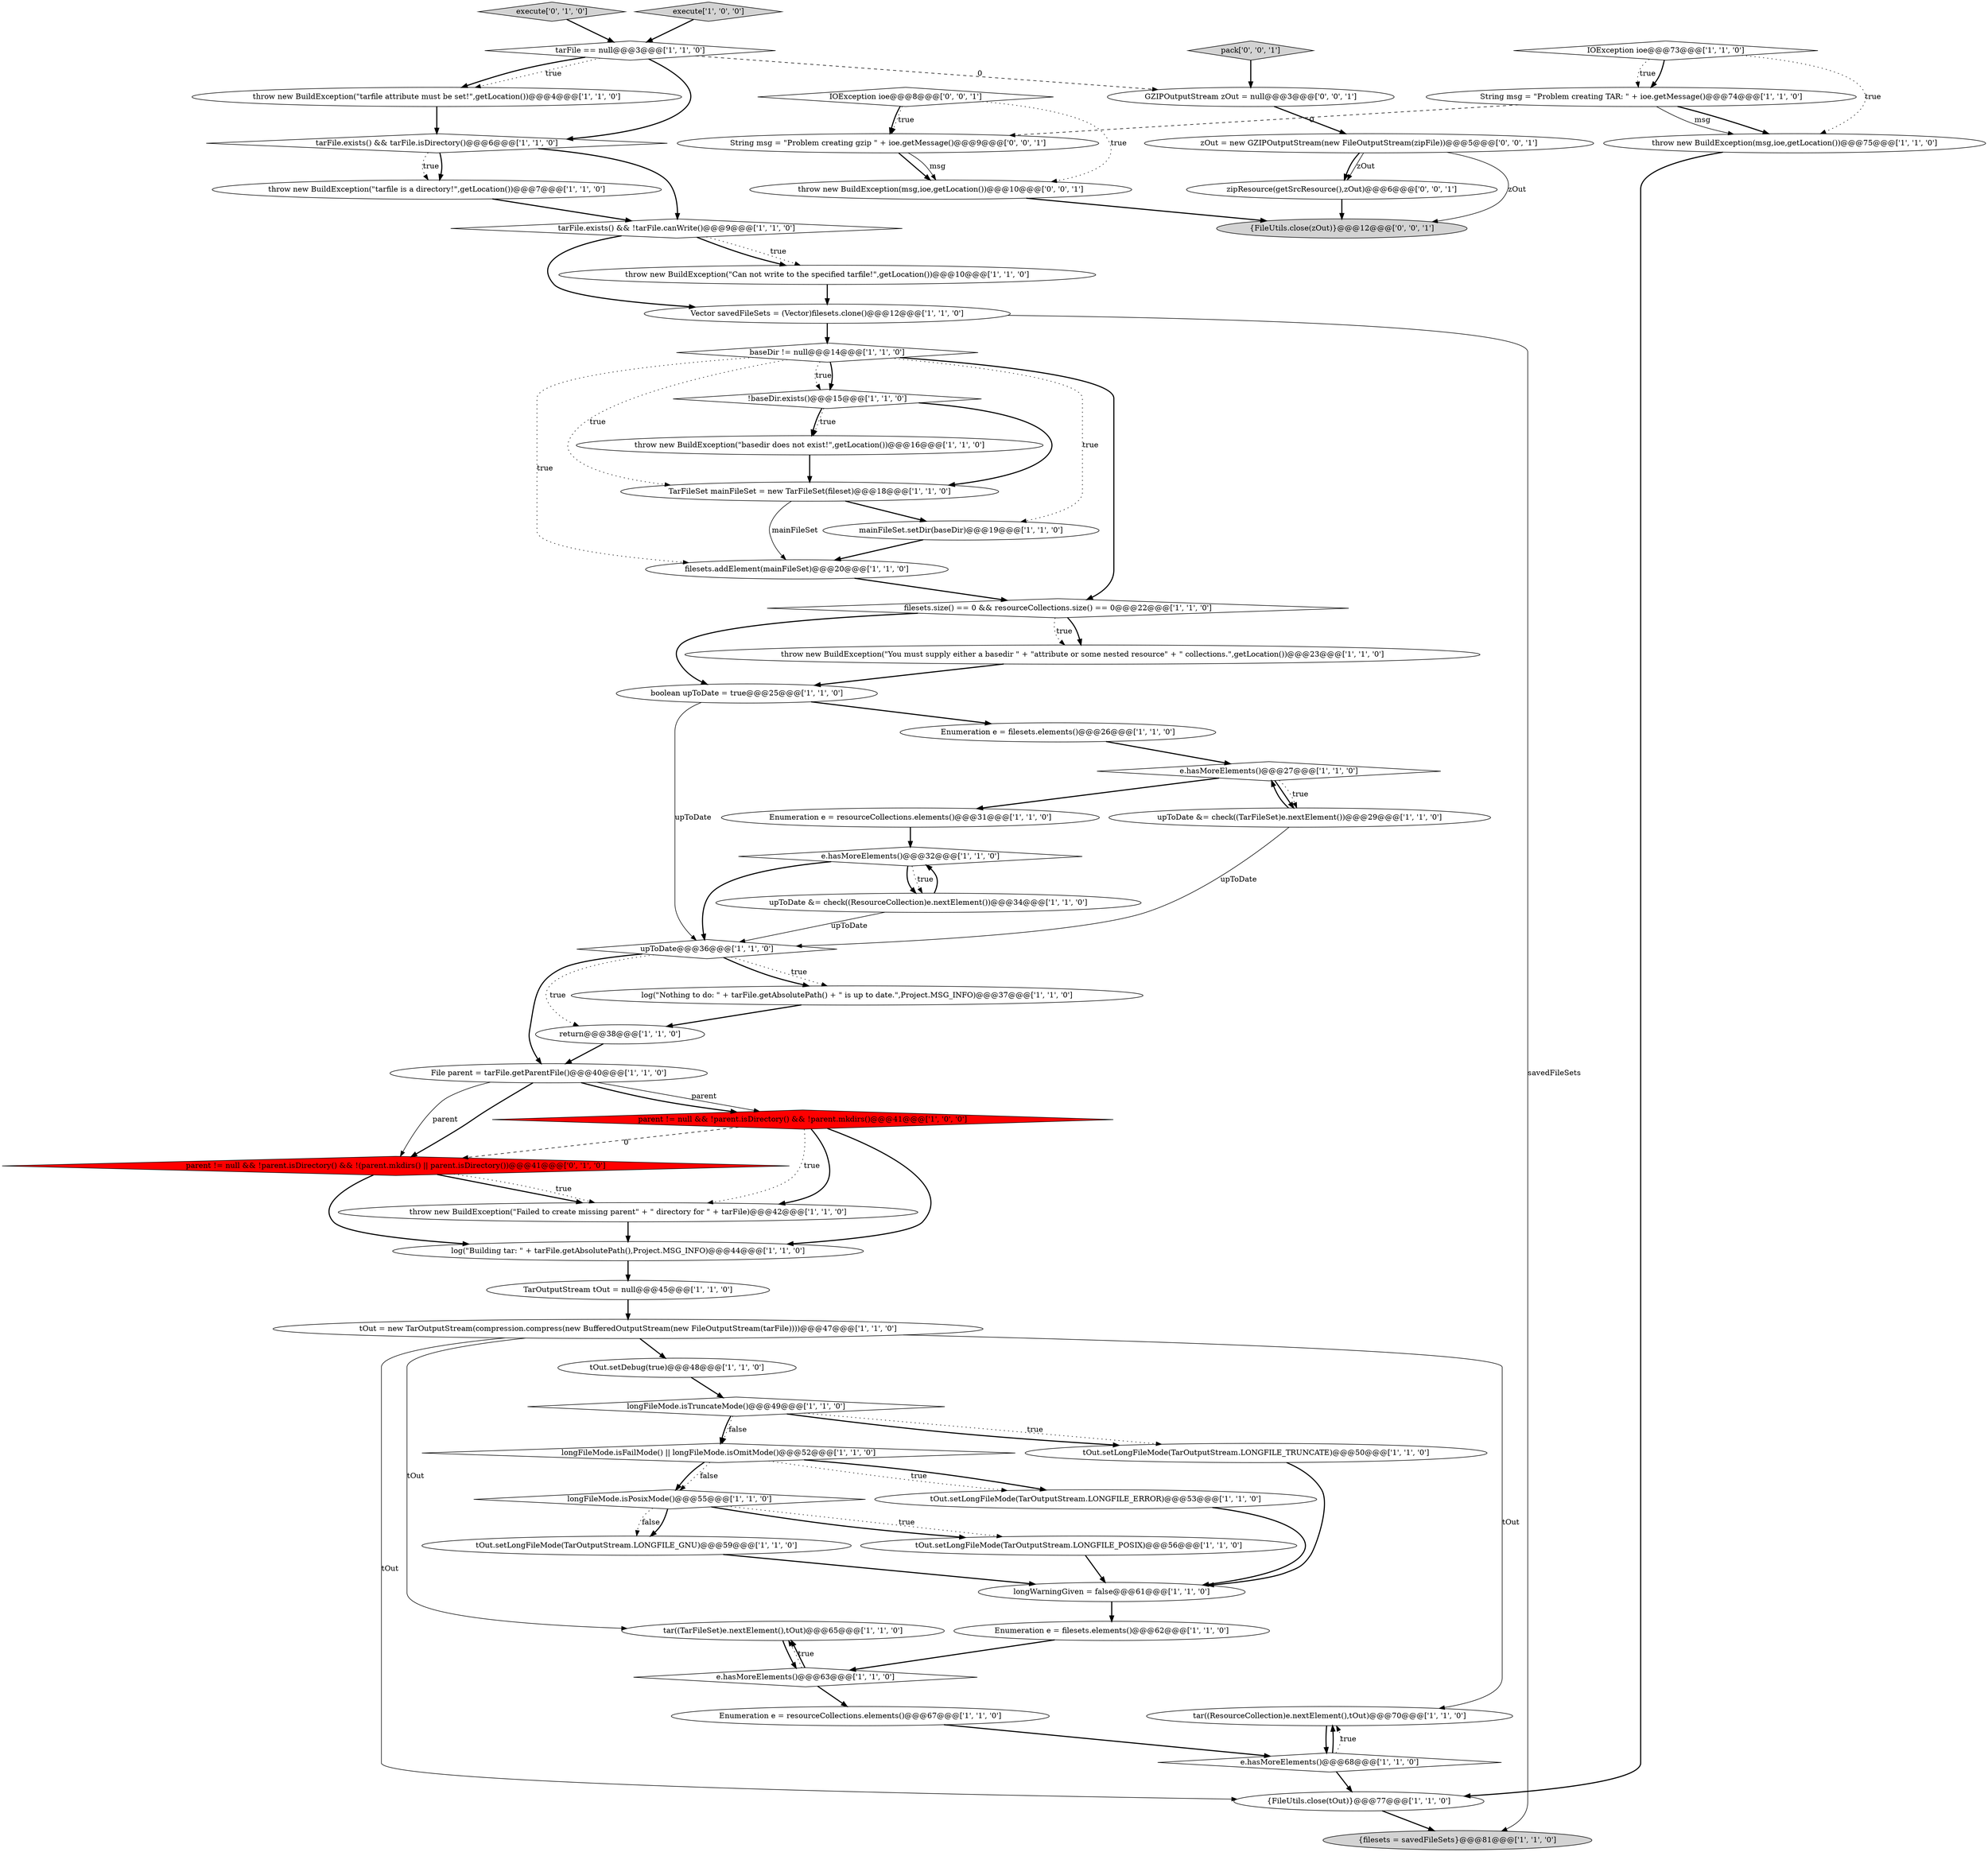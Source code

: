 digraph {
61 [style = filled, label = "{FileUtils.close(zOut)}@@@12@@@['0', '0', '1']", fillcolor = lightgray, shape = ellipse image = "AAA0AAABBB3BBB"];
41 [style = filled, label = "log(\"Building tar: \" + tarFile.getAbsolutePath(),Project.MSG_INFO)@@@44@@@['1', '1', '0']", fillcolor = white, shape = ellipse image = "AAA0AAABBB1BBB"];
13 [style = filled, label = "longFileMode.isFailMode() || longFileMode.isOmitMode()@@@52@@@['1', '1', '0']", fillcolor = white, shape = diamond image = "AAA0AAABBB1BBB"];
43 [style = filled, label = "Enumeration e = resourceCollections.elements()@@@67@@@['1', '1', '0']", fillcolor = white, shape = ellipse image = "AAA0AAABBB1BBB"];
47 [style = filled, label = "e.hasMoreElements()@@@63@@@['1', '1', '0']", fillcolor = white, shape = diamond image = "AAA0AAABBB1BBB"];
6 [style = filled, label = "tOut.setLongFileMode(TarOutputStream.LONGFILE_ERROR)@@@53@@@['1', '1', '0']", fillcolor = white, shape = ellipse image = "AAA0AAABBB1BBB"];
55 [style = filled, label = "throw new BuildException(msg,ioe,getLocation())@@@10@@@['0', '0', '1']", fillcolor = white, shape = ellipse image = "AAA0AAABBB3BBB"];
11 [style = filled, label = "throw new BuildException(\"Can not write to the specified tarfile!\",getLocation())@@@10@@@['1', '1', '0']", fillcolor = white, shape = ellipse image = "AAA0AAABBB1BBB"];
34 [style = filled, label = "Enumeration e = resourceCollections.elements()@@@31@@@['1', '1', '0']", fillcolor = white, shape = ellipse image = "AAA0AAABBB1BBB"];
5 [style = filled, label = "Vector savedFileSets = (Vector)filesets.clone()@@@12@@@['1', '1', '0']", fillcolor = white, shape = ellipse image = "AAA0AAABBB1BBB"];
45 [style = filled, label = "throw new BuildException(\"basedir does not exist!\",getLocation())@@@16@@@['1', '1', '0']", fillcolor = white, shape = ellipse image = "AAA0AAABBB1BBB"];
2 [style = filled, label = "e.hasMoreElements()@@@27@@@['1', '1', '0']", fillcolor = white, shape = diamond image = "AAA0AAABBB1BBB"];
1 [style = filled, label = "TarOutputStream tOut = null@@@45@@@['1', '1', '0']", fillcolor = white, shape = ellipse image = "AAA0AAABBB1BBB"];
3 [style = filled, label = "{filesets = savedFileSets}@@@81@@@['1', '1', '0']", fillcolor = lightgray, shape = ellipse image = "AAA0AAABBB1BBB"];
53 [style = filled, label = "execute['0', '1', '0']", fillcolor = lightgray, shape = diamond image = "AAA0AAABBB2BBB"];
39 [style = filled, label = "throw new BuildException(\"You must supply either a basedir \" + \"attribute or some nested resource\" + \" collections.\",getLocation())@@@23@@@['1', '1', '0']", fillcolor = white, shape = ellipse image = "AAA0AAABBB1BBB"];
40 [style = filled, label = "upToDate &= check((ResourceCollection)e.nextElement())@@@34@@@['1', '1', '0']", fillcolor = white, shape = ellipse image = "AAA0AAABBB1BBB"];
24 [style = filled, label = "tarFile.exists() && tarFile.isDirectory()@@@6@@@['1', '1', '0']", fillcolor = white, shape = diamond image = "AAA0AAABBB1BBB"];
57 [style = filled, label = "String msg = \"Problem creating gzip \" + ioe.getMessage()@@@9@@@['0', '0', '1']", fillcolor = white, shape = ellipse image = "AAA0AAABBB3BBB"];
49 [style = filled, label = "tOut.setLongFileMode(TarOutputStream.LONGFILE_TRUNCATE)@@@50@@@['1', '1', '0']", fillcolor = white, shape = ellipse image = "AAA0AAABBB1BBB"];
14 [style = filled, label = "longWarningGiven = false@@@61@@@['1', '1', '0']", fillcolor = white, shape = ellipse image = "AAA0AAABBB1BBB"];
59 [style = filled, label = "pack['0', '0', '1']", fillcolor = lightgray, shape = diamond image = "AAA0AAABBB3BBB"];
33 [style = filled, label = "upToDate &= check((TarFileSet)e.nextElement())@@@29@@@['1', '1', '0']", fillcolor = white, shape = ellipse image = "AAA0AAABBB1BBB"];
54 [style = filled, label = "zOut = new GZIPOutputStream(new FileOutputStream(zipFile))@@@5@@@['0', '0', '1']", fillcolor = white, shape = ellipse image = "AAA0AAABBB3BBB"];
60 [style = filled, label = "GZIPOutputStream zOut = null@@@3@@@['0', '0', '1']", fillcolor = white, shape = ellipse image = "AAA0AAABBB3BBB"];
27 [style = filled, label = "return@@@38@@@['1', '1', '0']", fillcolor = white, shape = ellipse image = "AAA0AAABBB1BBB"];
12 [style = filled, label = "IOException ioe@@@73@@@['1', '1', '0']", fillcolor = white, shape = diamond image = "AAA0AAABBB1BBB"];
22 [style = filled, label = "tar((ResourceCollection)e.nextElement(),tOut)@@@70@@@['1', '1', '0']", fillcolor = white, shape = ellipse image = "AAA0AAABBB1BBB"];
42 [style = filled, label = "File parent = tarFile.getParentFile()@@@40@@@['1', '1', '0']", fillcolor = white, shape = ellipse image = "AAA0AAABBB1BBB"];
50 [style = filled, label = "throw new BuildException(msg,ioe,getLocation())@@@75@@@['1', '1', '0']", fillcolor = white, shape = ellipse image = "AAA0AAABBB1BBB"];
7 [style = filled, label = "throw new BuildException(\"tarfile attribute must be set!\",getLocation())@@@4@@@['1', '1', '0']", fillcolor = white, shape = ellipse image = "AAA0AAABBB1BBB"];
15 [style = filled, label = "Enumeration e = filesets.elements()@@@62@@@['1', '1', '0']", fillcolor = white, shape = ellipse image = "AAA0AAABBB1BBB"];
51 [style = filled, label = "longFileMode.isTruncateMode()@@@49@@@['1', '1', '0']", fillcolor = white, shape = diamond image = "AAA0AAABBB1BBB"];
31 [style = filled, label = "filesets.addElement(mainFileSet)@@@20@@@['1', '1', '0']", fillcolor = white, shape = ellipse image = "AAA0AAABBB1BBB"];
48 [style = filled, label = "boolean upToDate = true@@@25@@@['1', '1', '0']", fillcolor = white, shape = ellipse image = "AAA0AAABBB1BBB"];
44 [style = filled, label = "String msg = \"Problem creating TAR: \" + ioe.getMessage()@@@74@@@['1', '1', '0']", fillcolor = white, shape = ellipse image = "AAA0AAABBB1BBB"];
4 [style = filled, label = "tar((TarFileSet)e.nextElement(),tOut)@@@65@@@['1', '1', '0']", fillcolor = white, shape = ellipse image = "AAA0AAABBB1BBB"];
30 [style = filled, label = "tarFile == null@@@3@@@['1', '1', '0']", fillcolor = white, shape = diamond image = "AAA0AAABBB1BBB"];
23 [style = filled, label = "!baseDir.exists()@@@15@@@['1', '1', '0']", fillcolor = white, shape = diamond image = "AAA0AAABBB1BBB"];
36 [style = filled, label = "tarFile.exists() && !tarFile.canWrite()@@@9@@@['1', '1', '0']", fillcolor = white, shape = diamond image = "AAA0AAABBB1BBB"];
37 [style = filled, label = "log(\"Nothing to do: \" + tarFile.getAbsolutePath() + \" is up to date.\",Project.MSG_INFO)@@@37@@@['1', '1', '0']", fillcolor = white, shape = ellipse image = "AAA0AAABBB1BBB"];
0 [style = filled, label = "Enumeration e = filesets.elements()@@@26@@@['1', '1', '0']", fillcolor = white, shape = ellipse image = "AAA0AAABBB1BBB"];
38 [style = filled, label = "parent != null && !parent.isDirectory() && !parent.mkdirs()@@@41@@@['1', '0', '0']", fillcolor = red, shape = diamond image = "AAA1AAABBB1BBB"];
29 [style = filled, label = "mainFileSet.setDir(baseDir)@@@19@@@['1', '1', '0']", fillcolor = white, shape = ellipse image = "AAA0AAABBB1BBB"];
35 [style = filled, label = "tOut.setLongFileMode(TarOutputStream.LONGFILE_GNU)@@@59@@@['1', '1', '0']", fillcolor = white, shape = ellipse image = "AAA0AAABBB1BBB"];
28 [style = filled, label = "execute['1', '0', '0']", fillcolor = lightgray, shape = diamond image = "AAA0AAABBB1BBB"];
9 [style = filled, label = "upToDate@@@36@@@['1', '1', '0']", fillcolor = white, shape = diamond image = "AAA0AAABBB1BBB"];
17 [style = filled, label = "e.hasMoreElements()@@@68@@@['1', '1', '0']", fillcolor = white, shape = diamond image = "AAA0AAABBB1BBB"];
52 [style = filled, label = "parent != null && !parent.isDirectory() && !(parent.mkdirs() || parent.isDirectory())@@@41@@@['0', '1', '0']", fillcolor = red, shape = diamond image = "AAA1AAABBB2BBB"];
58 [style = filled, label = "zipResource(getSrcResource(),zOut)@@@6@@@['0', '0', '1']", fillcolor = white, shape = ellipse image = "AAA0AAABBB3BBB"];
19 [style = filled, label = "baseDir != null@@@14@@@['1', '1', '0']", fillcolor = white, shape = diamond image = "AAA0AAABBB1BBB"];
8 [style = filled, label = "filesets.size() == 0 && resourceCollections.size() == 0@@@22@@@['1', '1', '0']", fillcolor = white, shape = diamond image = "AAA0AAABBB1BBB"];
21 [style = filled, label = "tOut.setDebug(true)@@@48@@@['1', '1', '0']", fillcolor = white, shape = ellipse image = "AAA0AAABBB1BBB"];
10 [style = filled, label = "tOut.setLongFileMode(TarOutputStream.LONGFILE_POSIX)@@@56@@@['1', '1', '0']", fillcolor = white, shape = ellipse image = "AAA0AAABBB1BBB"];
32 [style = filled, label = "tOut = new TarOutputStream(compression.compress(new BufferedOutputStream(new FileOutputStream(tarFile))))@@@47@@@['1', '1', '0']", fillcolor = white, shape = ellipse image = "AAA0AAABBB1BBB"];
18 [style = filled, label = "e.hasMoreElements()@@@32@@@['1', '1', '0']", fillcolor = white, shape = diamond image = "AAA0AAABBB1BBB"];
46 [style = filled, label = "{FileUtils.close(tOut)}@@@77@@@['1', '1', '0']", fillcolor = white, shape = ellipse image = "AAA0AAABBB1BBB"];
20 [style = filled, label = "throw new BuildException(\"tarfile is a directory!\",getLocation())@@@7@@@['1', '1', '0']", fillcolor = white, shape = ellipse image = "AAA0AAABBB1BBB"];
16 [style = filled, label = "longFileMode.isPosixMode()@@@55@@@['1', '1', '0']", fillcolor = white, shape = diamond image = "AAA0AAABBB1BBB"];
26 [style = filled, label = "throw new BuildException(\"Failed to create missing parent\" + \" directory for \" + tarFile)@@@42@@@['1', '1', '0']", fillcolor = white, shape = ellipse image = "AAA0AAABBB1BBB"];
25 [style = filled, label = "TarFileSet mainFileSet = new TarFileSet(fileset)@@@18@@@['1', '1', '0']", fillcolor = white, shape = ellipse image = "AAA0AAABBB1BBB"];
56 [style = filled, label = "IOException ioe@@@8@@@['0', '0', '1']", fillcolor = white, shape = diamond image = "AAA0AAABBB3BBB"];
21->51 [style = bold, label=""];
12->44 [style = bold, label=""];
37->27 [style = bold, label=""];
23->45 [style = bold, label=""];
49->14 [style = bold, label=""];
25->31 [style = solid, label="mainFileSet"];
54->61 [style = solid, label="zOut"];
34->18 [style = bold, label=""];
9->37 [style = dotted, label="true"];
38->41 [style = bold, label=""];
25->29 [style = bold, label=""];
51->13 [style = dotted, label="false"];
16->10 [style = dotted, label="true"];
36->11 [style = bold, label=""];
9->37 [style = bold, label=""];
36->11 [style = dotted, label="true"];
45->25 [style = bold, label=""];
42->38 [style = solid, label="parent"];
33->9 [style = solid, label="upToDate"];
44->57 [style = dashed, label="0"];
42->52 [style = solid, label="parent"];
38->26 [style = bold, label=""];
8->39 [style = bold, label=""];
13->6 [style = dotted, label="true"];
23->25 [style = bold, label=""];
59->60 [style = bold, label=""];
28->30 [style = bold, label=""];
10->14 [style = bold, label=""];
30->7 [style = dotted, label="true"];
5->3 [style = solid, label="savedFileSets"];
57->55 [style = bold, label=""];
12->44 [style = dotted, label="true"];
2->34 [style = bold, label=""];
44->50 [style = bold, label=""];
53->30 [style = bold, label=""];
47->43 [style = bold, label=""];
40->9 [style = solid, label="upToDate"];
56->57 [style = bold, label=""];
13->16 [style = bold, label=""];
54->58 [style = bold, label=""];
32->4 [style = solid, label="tOut"];
12->50 [style = dotted, label="true"];
24->20 [style = bold, label=""];
7->24 [style = bold, label=""];
19->29 [style = dotted, label="true"];
30->7 [style = bold, label=""];
18->9 [style = bold, label=""];
2->33 [style = bold, label=""];
1->32 [style = bold, label=""];
22->17 [style = bold, label=""];
14->15 [style = bold, label=""];
32->46 [style = solid, label="tOut"];
15->47 [style = bold, label=""];
4->47 [style = bold, label=""];
42->38 [style = bold, label=""];
52->26 [style = bold, label=""];
56->55 [style = dotted, label="true"];
57->55 [style = solid, label="msg"];
60->54 [style = bold, label=""];
30->24 [style = bold, label=""];
17->46 [style = bold, label=""];
58->61 [style = bold, label=""];
9->42 [style = bold, label=""];
32->22 [style = solid, label="tOut"];
42->52 [style = bold, label=""];
38->52 [style = dashed, label="0"];
18->40 [style = bold, label=""];
52->41 [style = bold, label=""];
51->49 [style = dotted, label="true"];
8->39 [style = dotted, label="true"];
35->14 [style = bold, label=""];
51->13 [style = bold, label=""];
16->35 [style = dotted, label="false"];
55->61 [style = bold, label=""];
5->19 [style = bold, label=""];
43->17 [style = bold, label=""];
11->5 [style = bold, label=""];
26->41 [style = bold, label=""];
24->20 [style = dotted, label="true"];
23->45 [style = dotted, label="true"];
56->57 [style = dotted, label="true"];
17->22 [style = dotted, label="true"];
47->4 [style = dotted, label="true"];
36->5 [style = bold, label=""];
48->9 [style = solid, label="upToDate"];
13->6 [style = bold, label=""];
31->8 [style = bold, label=""];
33->2 [style = bold, label=""];
19->31 [style = dotted, label="true"];
20->36 [style = bold, label=""];
46->3 [style = bold, label=""];
44->50 [style = solid, label="msg"];
19->25 [style = dotted, label="true"];
39->48 [style = bold, label=""];
32->21 [style = bold, label=""];
16->10 [style = bold, label=""];
50->46 [style = bold, label=""];
29->31 [style = bold, label=""];
0->2 [style = bold, label=""];
19->23 [style = dotted, label="true"];
30->60 [style = dashed, label="0"];
40->18 [style = bold, label=""];
18->40 [style = dotted, label="true"];
51->49 [style = bold, label=""];
41->1 [style = bold, label=""];
17->22 [style = bold, label=""];
19->8 [style = bold, label=""];
48->0 [style = bold, label=""];
27->42 [style = bold, label=""];
9->27 [style = dotted, label="true"];
6->14 [style = bold, label=""];
38->26 [style = dotted, label="true"];
8->48 [style = bold, label=""];
24->36 [style = bold, label=""];
2->33 [style = dotted, label="true"];
19->23 [style = bold, label=""];
13->16 [style = dotted, label="false"];
16->35 [style = bold, label=""];
54->58 [style = solid, label="zOut"];
52->26 [style = dotted, label="true"];
47->4 [style = bold, label=""];
}
